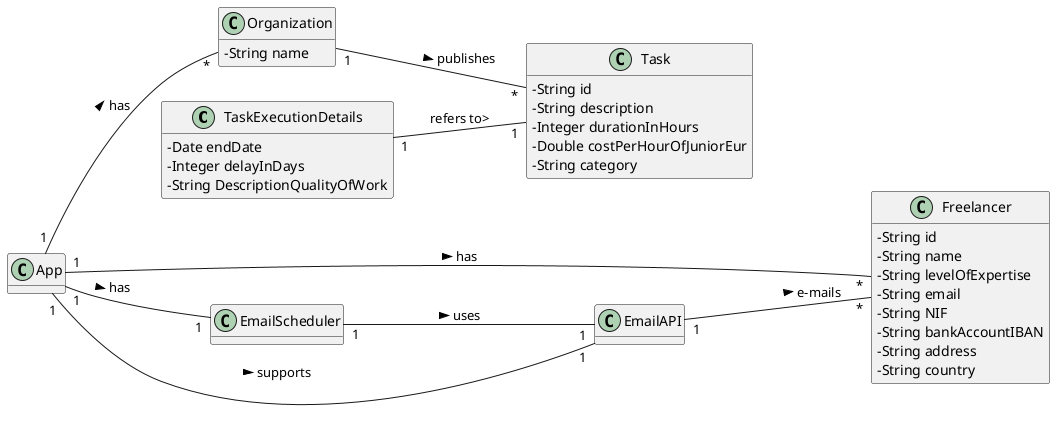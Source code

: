 @startuml MD

skinparam classAttributeIconSize 0
hide methods
left to right direction

class TaskExecutionDetails {
        - Date endDate
        - Integer delayInDays
        - String DescriptionQualityOfWork
}

class Organization {
        - String name
}

class Task {
        - String id
        - String description
        - Integer durationInHours
        - Double costPerHourOfJuniorEur
        - String category
}

class App {

}


class EmailScheduler {

}

class Freelancer {
        - String id
        - String name
        - String levelOfExpertise
        - String email
        - String NIF
        - String bankAccountIBAN
        - String address
        - String country
}

App                          "1" -- "*"      Organization              : has >
App                          "1" -- "1"      EmailAPI                  : supports >
Organization                 "1" -- "*"      Task                      : publishes >
EmailAPI                     "1" -- "*"      Freelancer                : e-mails >
TaskExecutionDetails         "1" -- "1"      Task                      : refers to>
App                          "1" -- "*"      Freelancer                : has >
App                          "1" -- "1"      EmailScheduler            : has >
EmailScheduler               "1" -- "1"      EmailAPI                  : uses >

@enduml